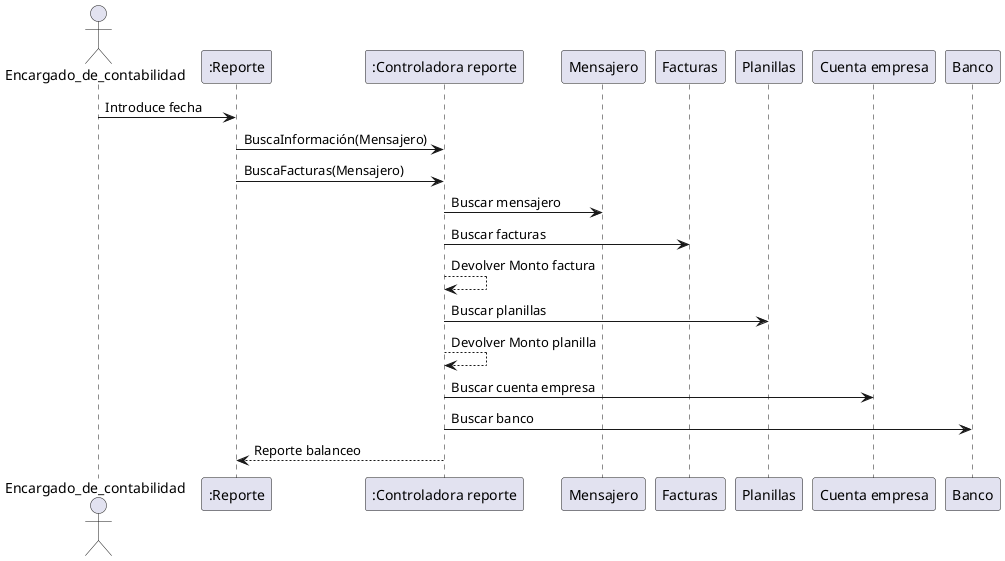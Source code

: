 @startuml 8. Elaborar informe de balanceo

actor Encargado_de_contabilidad


Encargado_de_contabilidad -> ":Reporte" : Introduce fecha


":Reporte" -> ":Controladora reporte": BuscaInformación(Mensajero)
":Reporte" -> ":Controladora reporte": BuscaFacturas(Mensajero)

":Controladora reporte" -> "Mensajero": Buscar mensajero
":Controladora reporte" -> "Facturas": Buscar facturas
":Controladora reporte" --> ":Controladora reporte": Devolver Monto factura

":Controladora reporte" -> "Planillas": Buscar planillas
":Controladora reporte" --> ":Controladora reporte": Devolver Monto planilla

":Controladora reporte"-> "Cuenta empresa" : Buscar cuenta empresa
":Controladora reporte" -> "Banco": Buscar banco

":Controladora reporte" --> ":Reporte" : Reporte balanceo


@enduml